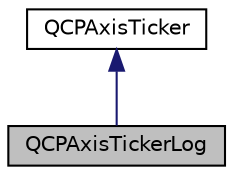 digraph "QCPAxisTickerLog"
{
  edge [fontname="Helvetica",fontsize="10",labelfontname="Helvetica",labelfontsize="10"];
  node [fontname="Helvetica",fontsize="10",shape=record];
  Node0 [label="QCPAxisTickerLog",height=0.2,width=0.4,color="black", fillcolor="grey75", style="filled", fontcolor="black"];
  Node1 -> Node0 [dir="back",color="midnightblue",fontsize="10",style="solid",fontname="Helvetica"];
  Node1 [label="QCPAxisTicker",height=0.2,width=0.4,color="black", fillcolor="white", style="filled",URL="$class_q_c_p_axis_ticker.html",tooltip="The base class tick generator used by QCPAxis to create tick positions and tick labels. "];
}
